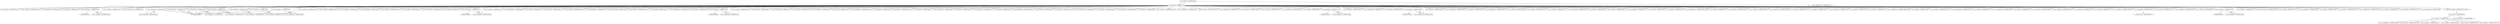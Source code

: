 digraph G {
139580981394256 [shape=box,label="<class 'ir.LoadImmStat'> 139580981394256" ];
139580981393920 [shape=box,label="<class 'ir.UnaryStat'> 139580981393920" ];
139580981394160 [shape=box,label="<class 'ir.StoreStat'> 139580981394160: t1" ];
139580981394496 [shape=box,label="<class 'ir.ReadCommand'> 139580981394496" ];
139580981394736 [shape=box,label="<class 'ir.StoreStat'> 139580981394736: t2" ];
139580981394880 [shape=box,label="<class 'ir.LoadStat'> 139580981394880: x" ];
139580981395120 [shape=box,label="<class 'ir.LoadImmStat'> 139580981395120" ];
139580981395264 [shape=box,label="<class 'ir.BinStat'> 139580981395264" ];
139580981483168 [shape=box,label="<class 'ir.BranchStat'> 139580981483168" ];
139580981483168 -> 139580981483360 [label=label2];
139580981483168 -> 139580981395360;
139580981482400 [shape=box,label="<class 'ir.LoadStat'> 139580981482400: x" ];
139580981482784 [shape=box,label="<class 'ir.PrintCommand'> 139580981482784" ];
139580981483120 [shape=box,label="<class 'ir.BranchStat'> 139580981483120" ];
139580981483120 -> 139580981483024 [label=label1];
139580981483120 -> 139580994044960;
139580981483360 [shape=box,label="<class 'ir.EmptyStat'> 139580981483360" ];
139580981481584 [shape=box,label="<class 'ir.LoadStat'> 139580981481584: x" ];
139580981482160 [shape=box,label="<class 'ir.UnaryStat'> 139580981482160" ];
139580981482208 [shape=box,label="<class 'ir.PrintCommand'> 139580981482208" ];
139580981483024 [shape=box,label="<class 'ir.EmptyStat'> 139580981483024" ];
139580981483408 [shape=box,label="<class 'ir.LoadImmStat'> 139580981483408" ];
139580981483600 [shape=box,label="<class 'ir.StoreStat'> 139580981483600: t11" ];
139580981808720 [shape=box,label="<class 'ir.EmptyStat'> 139580981808720" ];
139580981483696 [shape=box,label="<class 'ir.LoadStat'> 139580981483696: x" ];
139580981485424 [shape=box,label="<class 'ir.LoadImmStat'> 139580981485424" ];
139580981485728 [shape=box,label="<class 'ir.BinStat'> 139580981485728" ];
139580981486112 [shape=box,label="<class 'ir.BranchStat'> 139580981486112" ];
139580981486112 -> 139580981485968 [label=label4];
139580981486112 -> 139580981485680;
139580981483792 [shape=box,label="<class 'ir.BranchStat'> 139580981483792" ];
139580981483792 -> 139580994044960 [label=square];
139580981483792 -> 139580994044960;
139580981483744 [shape=box,label="<class 'ir.LoadStat'> 139580981483744: x" ];
139580981484080 [shape=box,label="<class 'ir.LoadImmStat'> 139580981484080" ];
139580981484224 [shape=box,label="<class 'ir.BinStat'> 139580981484224" ];
139580981484512 [shape=box,label="<class 'ir.StoreStat'> 139580981484512: t14" ];
139580981484608 [shape=box,label="<class 'ir.LoadStat'> 139580981484608: squ" ];
139580981484992 [shape=box,label="<class 'ir.PrintCommand'> 139580981484992" ];
139580981486064 [shape=box,label="<class 'ir.BranchStat'> 139580981486064" ];
139580981486064 -> 139580981808720 [label=label3];
139580981486064 -> 139580994044960;
139580981485968 [shape=box,label="<class 'ir.EmptyStat'> 139580981485968" ];
139580981486352 [shape=box,label="<class 'ir.LoadImmStat'> 139580981486352" ];
139580981486544 [shape=box,label="<class 'ir.StoreStat'> 139580981486544: t20" ];
139580981486304 [shape=box,label="<class 'ir.EmptyStat'> 139580981486304" ];
139580981500512 [shape=box,label="<class 'ir.LoadStat'> 139580981500512: x" ];
139580981500704 [shape=box,label="<class 'ir.LoadImmStat'> 139580981500704" ];
139580981500848 [shape=box,label="<class 'ir.BinStat'> 139580981500848" ];
139580981501328 [shape=box,label="<class 'ir.BranchStat'> 139580981501328" ];
139580981501328 -> 139580981501184 [label=label6];
139580981501328 -> 139580981500944;
139580981486688 [shape=box,label="<class 'ir.LoadStat'> 139580981486688: x" ];
139580981486880 [shape=box,label="<class 'ir.LoadStat'> 139580981486880: x" ];
139580981487216 [shape=box,label="<class 'ir.LoadImmStat'> 139580981487216" ];
139580981487360 [shape=box,label="<class 'ir.BinStat'> 139580981487360" ];
139580981487648 [shape=box,label="<class 'ir.LoadImmStat'> 139580981487648" ];
139580981487792 [shape=box,label="<class 'ir.BinStat'> 139580981487792" ];
139580981488176 [shape=box,label="<class 'ir.LoadPtrToSym'> 139580981488176: arr" ];
139580981488368 [shape=box,label="<class 'ir.BinStat'> 139580981488368" ];
139580981488416 [shape=box,label="<class 'ir.StoreStat'> 139580981488416: t21" ];
139580981488656 [shape=box,label="<class 'ir.LoadStat'> 139580981488656: x" ];
139580981489040 [shape=box,label="<class 'ir.LoadImmStat'> 139580981489040" ];
139580981489184 [shape=box,label="<class 'ir.BinStat'> 139580981489184" ];
139580981489472 [shape=box,label="<class 'ir.LoadImmStat'> 139580981489472" ];
139580981498208 [shape=box,label="<class 'ir.BinStat'> 139580981498208" ];
139580981498928 [shape=box,label="<class 'ir.LoadPtrToSym'> 139580981498928: arr" ];
139580981499264 [shape=box,label="<class 'ir.BinStat'> 139580981499264" ];
139580981499312 [shape=box,label="<class 'ir.LoadStat'> 139580981499312: t40" ];
139580981499456 [shape=box,label="<class 'ir.PrintCommand'> 139580981499456" ];
139580981499696 [shape=box,label="<class 'ir.LoadStat'> 139580981499696: x" ];
139580981499936 [shape=box,label="<class 'ir.LoadImmStat'> 139580981499936" ];
139580981500080 [shape=box,label="<class 'ir.BinStat'> 139580981500080" ];
139580981500368 [shape=box,label="<class 'ir.StoreStat'> 139580981500368: t43" ];
139580981501280 [shape=box,label="<class 'ir.BranchStat'> 139580981501280" ];
139580981501280 -> 139580981486304 [label=label5];
139580981501280 -> 139580994044960;
139580981501184 [shape=box,label="<class 'ir.EmptyStat'> 139580981501184" ];
139580981501568 [shape=box,label="<class 'ir.LoadImmStat'> 139580981501568" ];
139580981501760 [shape=box,label="<class 'ir.StoreStat'> 139580981501760: t47" ];
139580981501856 [shape=box,label="<class 'ir.LoadImmStat'> 139580981501856" ];
139580981514448 [shape=box,label="<class 'ir.StoreStat'> 139580981514448: t48" ];
139580981501520 [shape=box,label="<class 'ir.EmptyStat'> 139580981501520" ];
139580981426208 [shape=box,label="<class 'ir.LoadStat'> 139580981426208: x" ];
139580981426400 [shape=box,label="<class 'ir.LoadImmStat'> 139580981426400" ];
139580981426544 [shape=box,label="<class 'ir.BinStat'> 139580981426544" ];
139580981427024 [shape=box,label="<class 'ir.BranchStat'> 139580981427024" ];
139580981427024 -> 139580981426880 [label=label10];
139580981427024 -> 139580981426640;
139580981427216 [shape=box,label="<class 'ir.EmptyStat'> 139580981427216" ];
139580981425152 [shape=box,label="<class 'ir.LoadStat'> 139580981425152: y" ];
139580981425344 [shape=box,label="<class 'ir.LoadImmStat'> 139580981425344" ];
139580981425488 [shape=box,label="<class 'ir.BinStat'> 139580981425488" ];
139580981425968 [shape=box,label="<class 'ir.BranchStat'> 139580981425968" ];
139580981425968 -> 139580981425824 [label=label8];
139580981425968 -> 139580981425584;
139580981514592 [shape=box,label="<class 'ir.LoadStat'> 139580981514592: x" ];
139580981514976 [shape=box,label="<class 'ir.LoadImmStat'> 139580981514976" ];
139580981514736 [shape=box,label="<class 'ir.BinStat'> 139580981514736" ];
139580981515792 [shape=box,label="<class 'ir.LoadPtrToSym'> 139580981515792: arr" ];
139580981515984 [shape=box,label="<class 'ir.BinStat'> 139580981515984" ];
139580981516032 [shape=box,label="<class 'ir.LoadStat'> 139580981516032: t55" ];
139580981516176 [shape=box,label="<class 'ir.LoadStat'> 139580981516176: x" ];
139580981516512 [shape=box,label="<class 'ir.LoadImmStat'> 139580981516512" ];
139580981516656 [shape=box,label="<class 'ir.BinStat'> 139580981516656" ];
139580981516944 [shape=box,label="<class 'ir.LoadStat'> 139580981516944: y" ];
139580981517184 [shape=box,label="<class 'ir.LoadImmStat'> 139580981517184" ];
139580981517328 [shape=box,label="<class 'ir.BinStat'> 139580981517328" ];
139580981517568 [shape=box,label="<class 'ir.BinStat'> 139580981517568" ];
139580981517952 [shape=box,label="<class 'ir.LoadPtrToSym'> 139580981517952: multid" ];
139580981518144 [shape=box,label="<class 'ir.BinStat'> 139580981518144" ];
139580981518192 [shape=box,label="<class 'ir.StoreStat'> 139580981518192: t53" ];
139580981416096 [shape=box,label="<class 'ir.LoadStat'> 139580981416096: x" ];
139580981416480 [shape=box,label="<class 'ir.LoadImmStat'> 139580981416480" ];
139580981416624 [shape=box,label="<class 'ir.BinStat'> 139580981416624" ];
139580981416912 [shape=box,label="<class 'ir.LoadStat'> 139580981416912: y" ];
139580981417152 [shape=box,label="<class 'ir.LoadImmStat'> 139580981417152" ];
139580981417296 [shape=box,label="<class 'ir.BinStat'> 139580981417296" ];
139580981416192 [shape=box,label="<class 'ir.BinStat'> 139580981416192" ];
139580981418640 [shape=box,label="<class 'ir.LoadPtrToSym'> 139580981418640: multid" ];
139580981418928 [shape=box,label="<class 'ir.BinStat'> 139580981418928" ];
139580981418976 [shape=box,label="<class 'ir.LoadStat'> 139580981418976: t78" ];
139580981419120 [shape=box,label="<class 'ir.PrintCommand'> 139580981419120" ];
139580981419360 [shape=box,label="<class 'ir.LoadStat'> 139580981419360: x" ];
139580981419600 [shape=box,label="<class 'ir.LoadImmStat'> 139580981419600" ];
139580981419744 [shape=box,label="<class 'ir.BinStat'> 139580981419744" ];
139580981419984 [shape=box,label="<class 'ir.StoreStat'> 139580981419984: t81" ];
139580981424336 [shape=box,label="<class 'ir.LoadStat'> 139580981424336: y" ];
139580981424576 [shape=box,label="<class 'ir.LoadImmStat'> 139580981424576" ];
139580981424720 [shape=box,label="<class 'ir.BinStat'> 139580981424720" ];
139580981425008 [shape=box,label="<class 'ir.StoreStat'> 139580981425008: t84" ];
139580981425920 [shape=box,label="<class 'ir.BranchStat'> 139580981425920" ];
139580981425920 -> 139580981427216 [label=label7];
139580981425920 -> 139580994044960;
139580981425824 [shape=box,label="<class 'ir.EmptyStat'> 139580981425824" ];
139580981426976 [shape=box,label="<class 'ir.BranchStat'> 139580981426976" ];
139580981426976 -> 139580981501520 [label=label9];
139580981426976 -> 139580994044960;
139580981426880 [shape=box,label="<class 'ir.EmptyStat'> 139580981426880" ];
139580981392720 [label="<class 'ir.Const'> 139580981392720" ];
139580981393200 [shape=box,label="<class 'ir.AssignStat'> 139580981393200: a" ];
139580981393200 -> 139580981392720;
139580981416000 [shape=box,label="<class 'ir.EmptyStat'> 139580981416000" ];
139580981535168 [shape=box,label="<class 'ir.LoadStat'> 139580981535168: a" ];
139580981535456 [shape=box,label="<class 'ir.LoadImmStat'> 139580981535456" ];
139580981535600 [shape=box,label="<class 'ir.BinStat'> 139580981535600" ];
139580981536128 [shape=box,label="<class 'ir.BranchStat'> 139580981536128" ];
139580981536128 -> 139580981535984 [label=label13];
139580981536128 -> 139580981535696;
139580981427360 [shape=box,label="<class 'ir.LoadStat'> 139580981427360: a" ];
139580981427648 [shape=box,label="<class 'ir.PrintCommand'> 139580981427648" ];
139580981427072 [shape=box,label="<class 'ir.LoadStat'> 139580981427072: a" ];
139580981428080 [shape=box,label="<class 'ir.LoadImmStat'> 139580981428080" ];
139580981534784 [shape=box,label="<class 'ir.BinStat'> 139580981534784" ];
139580981535072 [shape=box,label="<class 'ir.StoreStat'> 139580981535072: t95" ];
139580981536224 [shape=box,label="<class 'ir.BranchStat'> 139580981536224" ];
139580981536224 -> 139580981416000 [label=label11];
139580981536224 -> 139580994044960;
139580981535984 [shape=box,label="<class 'ir.EmptyStat'> 139580981535984" ];
139580981871328 [shape=box,label="<class 'ir.StatList'> 139580981871328" ];
139580981871328 -> 139580981394256 [pos=0];
139580981871328 -> 139580981393920 [pos=1];
139580981871328 -> 139580981394160 [pos=2];
139580981871328 -> 139580981394496 [pos=3];
139580981871328 -> 139580981394736 [pos=4];
139580981871328 -> 139580981394880 [pos=5];
139580981871328 -> 139580981395120 [pos=6];
139580981871328 -> 139580981395264 [pos=7];
139580981871328 -> 139580981483168 [pos=8];
139580981871328 -> 139580981482400 [pos=9];
139580981871328 -> 139580981482784 [pos=10];
139580981871328 -> 139580981483120 [pos=11];
139580981871328 -> 139580981483360 [pos=12];
139580981871328 -> 139580981481584 [pos=13];
139580981871328 -> 139580981482160 [pos=14];
139580981871328 -> 139580981482208 [pos=15];
139580981871328 -> 139580981483024 [pos=16];
139580981871328 -> 139580981483408 [pos=17];
139580981871328 -> 139580981483600 [pos=18];
139580981871328 -> 139580981808720 [pos=19];
139580981871328 -> 139580981483696 [pos=20];
139580981871328 -> 139580981485424 [pos=21];
139580981871328 -> 139580981485728 [pos=22];
139580981871328 -> 139580981486112 [pos=23];
139580981871328 -> 139580981483792 [pos=24];
139580981871328 -> 139580981483744 [pos=25];
139580981871328 -> 139580981484080 [pos=26];
139580981871328 -> 139580981484224 [pos=27];
139580981871328 -> 139580981484512 [pos=28];
139580981871328 -> 139580981484608 [pos=29];
139580981871328 -> 139580981484992 [pos=30];
139580981871328 -> 139580981486064 [pos=31];
139580981871328 -> 139580981485968 [pos=32];
139580981871328 -> 139580981486352 [pos=33];
139580981871328 -> 139580981486544 [pos=34];
139580981871328 -> 139580981486304 [pos=35];
139580981871328 -> 139580981500512 [pos=36];
139580981871328 -> 139580981500704 [pos=37];
139580981871328 -> 139580981500848 [pos=38];
139580981871328 -> 139580981501328 [pos=39];
139580981871328 -> 139580981486688 [pos=40];
139580981871328 -> 139580981486880 [pos=41];
139580981871328 -> 139580981487216 [pos=42];
139580981871328 -> 139580981487360 [pos=43];
139580981871328 -> 139580981487648 [pos=44];
139580981871328 -> 139580981487792 [pos=45];
139580981871328 -> 139580981488176 [pos=46];
139580981871328 -> 139580981488368 [pos=47];
139580981871328 -> 139580981488416 [pos=48];
139580981871328 -> 139580981488656 [pos=49];
139580981871328 -> 139580981489040 [pos=50];
139580981871328 -> 139580981489184 [pos=51];
139580981871328 -> 139580981489472 [pos=52];
139580981871328 -> 139580981498208 [pos=53];
139580981871328 -> 139580981498928 [pos=54];
139580981871328 -> 139580981499264 [pos=55];
139580981871328 -> 139580981499312 [pos=56];
139580981871328 -> 139580981499456 [pos=57];
139580981871328 -> 139580981499696 [pos=58];
139580981871328 -> 139580981499936 [pos=59];
139580981871328 -> 139580981500080 [pos=60];
139580981871328 -> 139580981500368 [pos=61];
139580981871328 -> 139580981501280 [pos=62];
139580981871328 -> 139580981501184 [pos=63];
139580981871328 -> 139580981501568 [pos=64];
139580981871328 -> 139580981501760 [pos=65];
139580981871328 -> 139580981501856 [pos=66];
139580981871328 -> 139580981514448 [pos=67];
139580981871328 -> 139580981501520 [pos=68];
139580981871328 -> 139580981426208 [pos=69];
139580981871328 -> 139580981426400 [pos=70];
139580981871328 -> 139580981426544 [pos=71];
139580981871328 -> 139580981427024 [pos=72];
139580981871328 -> 139580981427216 [pos=73];
139580981871328 -> 139580981425152 [pos=74];
139580981871328 -> 139580981425344 [pos=75];
139580981871328 -> 139580981425488 [pos=76];
139580981871328 -> 139580981425968 [pos=77];
139580981871328 -> 139580981514592 [pos=78];
139580981871328 -> 139580981514976 [pos=79];
139580981871328 -> 139580981514736 [pos=80];
139580981871328 -> 139580981515792 [pos=81];
139580981871328 -> 139580981515984 [pos=82];
139580981871328 -> 139580981516032 [pos=83];
139580981871328 -> 139580981516176 [pos=84];
139580981871328 -> 139580981516512 [pos=85];
139580981871328 -> 139580981516656 [pos=86];
139580981871328 -> 139580981516944 [pos=87];
139580981871328 -> 139580981517184 [pos=88];
139580981871328 -> 139580981517328 [pos=89];
139580981871328 -> 139580981517568 [pos=90];
139580981871328 -> 139580981517952 [pos=91];
139580981871328 -> 139580981518144 [pos=92];
139580981871328 -> 139580981518192 [pos=93];
139580981871328 -> 139580981416096 [pos=94];
139580981871328 -> 139580981416480 [pos=95];
139580981871328 -> 139580981416624 [pos=96];
139580981871328 -> 139580981416912 [pos=97];
139580981871328 -> 139580981417152 [pos=98];
139580981871328 -> 139580981417296 [pos=99];
139580981871328 -> 139580981416192 [pos=100];
139580981871328 -> 139580981418640 [pos=101];
139580981871328 -> 139580981418928 [pos=102];
139580981871328 -> 139580981418976 [pos=103];
139580981871328 -> 139580981419120 [pos=104];
139580981871328 -> 139580981419360 [pos=105];
139580981871328 -> 139580981419600 [pos=106];
139580981871328 -> 139580981419744 [pos=107];
139580981871328 -> 139580981419984 [pos=108];
139580981871328 -> 139580981424336 [pos=109];
139580981871328 -> 139580981424576 [pos=110];
139580981871328 -> 139580981424720 [pos=111];
139580981871328 -> 139580981425008 [pos=112];
139580981871328 -> 139580981425920 [pos=113];
139580981871328 -> 139580981425824 [pos=114];
139580981871328 -> 139580981426976 [pos=115];
139580981871328 -> 139580981426880 [pos=116];
139580981871328 -> 139580981393200 [pos=117];
139580981871328 -> 139580981416000 [pos=118];
139580981871328 -> 139580981535168 [pos=119];
139580981871328 -> 139580981535456 [pos=120];
139580981871328 -> 139580981535600 [pos=121];
139580981871328 -> 139580981536128 [pos=122];
139580981871328 -> 139580981427360 [pos=123];
139580981871328 -> 139580981427648 [pos=124];
139580981871328 -> 139580981427072 [pos=125];
139580981871328 -> 139580981428080 [pos=126];
139580981871328 -> 139580981534784 [pos=127];
139580981871328 -> 139580981535072 [pos=128];
139580981871328 -> 139580981536224 [pos=129];
139580981871328 -> 139580981535984 [pos=130];
139580981535888 [shape=box,label="<class 'ir.LoadImmStat'> 139580981535888" ];
139580981536512 [shape=box,label="<class 'ir.StoreStat'> 139580981536512: t99" ];
139580981536656 [shape=box,label="<class 'ir.LoadStat'> 139580981536656: x" ];
139580981536896 [shape=box,label="<class 'ir.LoadStat'> 139580981536896: x" ];
139580981537040 [shape=box,label="<class 'ir.BinStat'> 139580981537040" ];
139580981537328 [shape=box,label="<class 'ir.StoreStat'> 139580981537328: t102" ];
139580981870656 [shape=box,label="<class 'ir.StatList'> 139580981870656" ];
139580981870656 -> 139580981535888 [pos=0];
139580981870656 -> 139580981536512 [pos=1];
139580981870656 -> 139580981536656 [pos=2];
139580981870656 -> 139580981536896 [pos=3];
139580981870656 -> 139580981537040 [pos=4];
139580981870656 -> 139580981537328 [pos=5];
139580981809008 [label="<class 'ir.DefinitionList'> 139580981809008" ];
139580981808528 [shape=box,label="<class 'ir.Block'> 139580981808528" ];
139580981808528 -> 139580981870656;
139580981808528 -> 139580981809008;
139580981871232 [label="<class 'ir.FunctionDef'> 139580981871232: square" ];
139580981871232 -> 139580981808528;
139580982111152 [label="<class 'ir.DefinitionList'> 139580982111152" ];
139580982111152 -> 139580981871232 [pos=0];
139580981393824 [shape=box,label="<class 'ir.Block'> 139580981393824" ];
139580981393824 -> 139580981871328;
139580981393824 -> 139580982111152;
}
